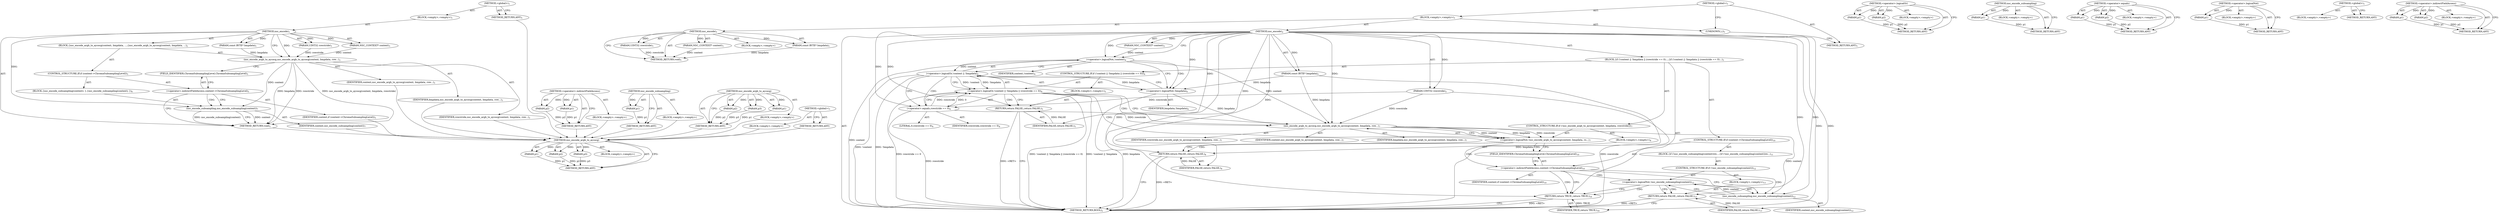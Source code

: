digraph "&lt;operator&gt;.indirectFieldAccess" {
vulnerable_6 [label=<(METHOD,&lt;global&gt;)<SUB>1</SUB>>];
vulnerable_7 [label=<(BLOCK,&lt;empty&gt;,&lt;empty&gt;)<SUB>1</SUB>>];
vulnerable_8 [label=<(METHOD,nsc_encode)<SUB>1</SUB>>];
vulnerable_9 [label=<(PARAM,NSC_CONTEXT* context)<SUB>1</SUB>>];
vulnerable_10 [label=<(PARAM,const BYTE* bmpdata)<SUB>1</SUB>>];
vulnerable_11 [label=<(PARAM,UINT32 rowstride)<SUB>1</SUB>>];
vulnerable_12 [label=<(BLOCK,{
	nsc_encode_argb_to_aycocg(context, bmpdata, ...,{
	nsc_encode_argb_to_aycocg(context, bmpdata, ...)<SUB>2</SUB>>];
vulnerable_13 [label=<(nsc_encode_argb_to_aycocg,nsc_encode_argb_to_aycocg(context, bmpdata, row...)<SUB>3</SUB>>];
vulnerable_14 [label=<(IDENTIFIER,context,nsc_encode_argb_to_aycocg(context, bmpdata, row...)<SUB>3</SUB>>];
vulnerable_15 [label=<(IDENTIFIER,bmpdata,nsc_encode_argb_to_aycocg(context, bmpdata, row...)<SUB>3</SUB>>];
vulnerable_16 [label=<(IDENTIFIER,rowstride,nsc_encode_argb_to_aycocg(context, bmpdata, row...)<SUB>3</SUB>>];
vulnerable_17 [label=<(CONTROL_STRUCTURE,IF,if (context-&gt;ChromaSubsamplingLevel))<SUB>5</SUB>>];
vulnerable_18 [label=<(&lt;operator&gt;.indirectFieldAccess,context-&gt;ChromaSubsamplingLevel)<SUB>5</SUB>>];
vulnerable_19 [label=<(IDENTIFIER,context,if (context-&gt;ChromaSubsamplingLevel))<SUB>5</SUB>>];
vulnerable_20 [label=<(FIELD_IDENTIFIER,ChromaSubsamplingLevel,ChromaSubsamplingLevel)<SUB>5</SUB>>];
vulnerable_21 [label=<(BLOCK,{
		nsc_encode_subsampling(context);
 	},{
		nsc_encode_subsampling(context);
 	})<SUB>6</SUB>>];
vulnerable_22 [label=<(nsc_encode_subsampling,nsc_encode_subsampling(context))<SUB>7</SUB>>];
vulnerable_23 [label=<(IDENTIFIER,context,nsc_encode_subsampling(context))<SUB>7</SUB>>];
vulnerable_24 [label=<(METHOD_RETURN,void)<SUB>1</SUB>>];
vulnerable_26 [label=<(METHOD_RETURN,ANY)<SUB>1</SUB>>];
vulnerable_51 [label=<(METHOD,&lt;operator&gt;.indirectFieldAccess)>];
vulnerable_52 [label=<(PARAM,p1)>];
vulnerable_53 [label=<(PARAM,p2)>];
vulnerable_54 [label=<(BLOCK,&lt;empty&gt;,&lt;empty&gt;)>];
vulnerable_55 [label=<(METHOD_RETURN,ANY)>];
vulnerable_56 [label=<(METHOD,nsc_encode_subsampling)>];
vulnerable_57 [label=<(PARAM,p1)>];
vulnerable_58 [label=<(BLOCK,&lt;empty&gt;,&lt;empty&gt;)>];
vulnerable_59 [label=<(METHOD_RETURN,ANY)>];
vulnerable_45 [label=<(METHOD,nsc_encode_argb_to_aycocg)>];
vulnerable_46 [label=<(PARAM,p1)>];
vulnerable_47 [label=<(PARAM,p2)>];
vulnerable_48 [label=<(PARAM,p3)>];
vulnerable_49 [label=<(BLOCK,&lt;empty&gt;,&lt;empty&gt;)>];
vulnerable_50 [label=<(METHOD_RETURN,ANY)>];
vulnerable_39 [label=<(METHOD,&lt;global&gt;)<SUB>1</SUB>>];
vulnerable_40 [label=<(BLOCK,&lt;empty&gt;,&lt;empty&gt;)>];
vulnerable_41 [label=<(METHOD_RETURN,ANY)>];
fixed_96 [label=<(METHOD,nsc_encode_argb_to_aycocg)>];
fixed_97 [label=<(PARAM,p1)>];
fixed_98 [label=<(PARAM,p2)>];
fixed_99 [label=<(PARAM,p3)>];
fixed_100 [label=<(BLOCK,&lt;empty&gt;,&lt;empty&gt;)>];
fixed_101 [label=<(METHOD_RETURN,ANY)>];
fixed_6 [label=<(METHOD,&lt;global&gt;)<SUB>1</SUB>>];
fixed_7 [label=<(BLOCK,&lt;empty&gt;,&lt;empty&gt;)<SUB>1</SUB>>];
fixed_8 [label=<(METHOD,nsc_encode)<SUB>1</SUB>>];
fixed_9 [label=<(PARAM,NSC_CONTEXT* context)<SUB>1</SUB>>];
fixed_10 [label=<(PARAM,const BYTE* bmpdata)<SUB>1</SUB>>];
fixed_11 [label=<(PARAM,UINT32 rowstride)<SUB>1</SUB>>];
fixed_12 [label=<(BLOCK,&lt;empty&gt;,&lt;empty&gt;)>];
fixed_13 [label=<(METHOD_RETURN,void)<SUB>1</SUB>>];
fixed_15 [label=<(UNKNOWN,),))<SUB>1</SUB>>];
fixed_16 [label=<(METHOD,nsc_encode)<SUB>2</SUB>>];
fixed_17 [label=<(PARAM,NSC_CONTEXT* context)<SUB>2</SUB>>];
fixed_18 [label=<(PARAM,const BYTE* bmpdata)<SUB>2</SUB>>];
fixed_19 [label=<(PARAM,UINT32 rowstride)<SUB>2</SUB>>];
fixed_20 [label=<(BLOCK,{
	if (!context || !bmpdata || (rowstride == 0)...,{
	if (!context || !bmpdata || (rowstride == 0)...)<SUB>3</SUB>>];
fixed_21 [label=<(CONTROL_STRUCTURE,IF,if (!context || !bmpdata || (rowstride == 0)))<SUB>4</SUB>>];
fixed_22 [label=<(&lt;operator&gt;.logicalOr,!context || !bmpdata || (rowstride == 0))<SUB>4</SUB>>];
fixed_23 [label=<(&lt;operator&gt;.logicalOr,!context || !bmpdata)<SUB>4</SUB>>];
fixed_24 [label=<(&lt;operator&gt;.logicalNot,!context)<SUB>4</SUB>>];
fixed_25 [label=<(IDENTIFIER,context,!context)<SUB>4</SUB>>];
fixed_26 [label=<(&lt;operator&gt;.logicalNot,!bmpdata)<SUB>4</SUB>>];
fixed_27 [label=<(IDENTIFIER,bmpdata,!bmpdata)<SUB>4</SUB>>];
fixed_28 [label=<(&lt;operator&gt;.equals,rowstride == 0)<SUB>4</SUB>>];
fixed_29 [label=<(IDENTIFIER,rowstride,rowstride == 0)<SUB>4</SUB>>];
fixed_30 [label=<(LITERAL,0,rowstride == 0)<SUB>4</SUB>>];
fixed_31 [label=<(BLOCK,&lt;empty&gt;,&lt;empty&gt;)<SUB>5</SUB>>];
fixed_32 [label=<(RETURN,return FALSE;,return FALSE;)<SUB>5</SUB>>];
fixed_33 [label=<(IDENTIFIER,FALSE,return FALSE;)<SUB>5</SUB>>];
fixed_34 [label=<(CONTROL_STRUCTURE,IF,if (!nsc_encode_argb_to_aycocg(context, bmpdata, rowstride)))<SUB>7</SUB>>];
fixed_35 [label=<(&lt;operator&gt;.logicalNot,!nsc_encode_argb_to_aycocg(context, bmpdata, ro...)<SUB>7</SUB>>];
fixed_36 [label=<(nsc_encode_argb_to_aycocg,nsc_encode_argb_to_aycocg(context, bmpdata, row...)<SUB>7</SUB>>];
fixed_37 [label=<(IDENTIFIER,context,nsc_encode_argb_to_aycocg(context, bmpdata, row...)<SUB>7</SUB>>];
fixed_38 [label=<(IDENTIFIER,bmpdata,nsc_encode_argb_to_aycocg(context, bmpdata, row...)<SUB>7</SUB>>];
fixed_39 [label=<(IDENTIFIER,rowstride,nsc_encode_argb_to_aycocg(context, bmpdata, row...)<SUB>7</SUB>>];
fixed_40 [label=<(BLOCK,&lt;empty&gt;,&lt;empty&gt;)<SUB>8</SUB>>];
fixed_41 [label=<(RETURN,return FALSE;,return FALSE;)<SUB>8</SUB>>];
fixed_42 [label=<(IDENTIFIER,FALSE,return FALSE;)<SUB>8</SUB>>];
fixed_43 [label=<(CONTROL_STRUCTURE,IF,if (context-&gt;ChromaSubsamplingLevel))<SUB>10</SUB>>];
fixed_44 [label=<(&lt;operator&gt;.indirectFieldAccess,context-&gt;ChromaSubsamplingLevel)<SUB>10</SUB>>];
fixed_45 [label=<(IDENTIFIER,context,if (context-&gt;ChromaSubsamplingLevel))<SUB>10</SUB>>];
fixed_46 [label=<(FIELD_IDENTIFIER,ChromaSubsamplingLevel,ChromaSubsamplingLevel)<SUB>10</SUB>>];
fixed_47 [label=<(BLOCK,{
		if (!nsc_encode_subsampling(context))
			re...,{
		if (!nsc_encode_subsampling(context))
			re...)<SUB>11</SUB>>];
fixed_48 [label=<(CONTROL_STRUCTURE,IF,if (!nsc_encode_subsampling(context)))<SUB>12</SUB>>];
fixed_49 [label=<(&lt;operator&gt;.logicalNot,!nsc_encode_subsampling(context))<SUB>12</SUB>>];
fixed_50 [label=<(nsc_encode_subsampling,nsc_encode_subsampling(context))<SUB>12</SUB>>];
fixed_51 [label=<(IDENTIFIER,context,nsc_encode_subsampling(context))<SUB>12</SUB>>];
fixed_52 [label=<(BLOCK,&lt;empty&gt;,&lt;empty&gt;)<SUB>13</SUB>>];
fixed_53 [label=<(RETURN,return FALSE;,return FALSE;)<SUB>13</SUB>>];
fixed_54 [label=<(IDENTIFIER,FALSE,return FALSE;)<SUB>13</SUB>>];
fixed_55 [label=<(RETURN,return TRUE;,return TRUE;)<SUB>16</SUB>>];
fixed_56 [label=<(IDENTIFIER,TRUE,return TRUE;)<SUB>16</SUB>>];
fixed_57 [label=<(METHOD_RETURN,BOOL)<SUB>2</SUB>>];
fixed_59 [label=<(METHOD_RETURN,ANY)<SUB>1</SUB>>];
fixed_82 [label=<(METHOD,&lt;operator&gt;.logicalOr)>];
fixed_83 [label=<(PARAM,p1)>];
fixed_84 [label=<(PARAM,p2)>];
fixed_85 [label=<(BLOCK,&lt;empty&gt;,&lt;empty&gt;)>];
fixed_86 [label=<(METHOD_RETURN,ANY)>];
fixed_107 [label=<(METHOD,nsc_encode_subsampling)>];
fixed_108 [label=<(PARAM,p1)>];
fixed_109 [label=<(BLOCK,&lt;empty&gt;,&lt;empty&gt;)>];
fixed_110 [label=<(METHOD_RETURN,ANY)>];
fixed_91 [label=<(METHOD,&lt;operator&gt;.equals)>];
fixed_92 [label=<(PARAM,p1)>];
fixed_93 [label=<(PARAM,p2)>];
fixed_94 [label=<(BLOCK,&lt;empty&gt;,&lt;empty&gt;)>];
fixed_95 [label=<(METHOD_RETURN,ANY)>];
fixed_87 [label=<(METHOD,&lt;operator&gt;.logicalNot)>];
fixed_88 [label=<(PARAM,p1)>];
fixed_89 [label=<(BLOCK,&lt;empty&gt;,&lt;empty&gt;)>];
fixed_90 [label=<(METHOD_RETURN,ANY)>];
fixed_76 [label=<(METHOD,&lt;global&gt;)<SUB>1</SUB>>];
fixed_77 [label=<(BLOCK,&lt;empty&gt;,&lt;empty&gt;)>];
fixed_78 [label=<(METHOD_RETURN,ANY)>];
fixed_102 [label=<(METHOD,&lt;operator&gt;.indirectFieldAccess)>];
fixed_103 [label=<(PARAM,p1)>];
fixed_104 [label=<(PARAM,p2)>];
fixed_105 [label=<(BLOCK,&lt;empty&gt;,&lt;empty&gt;)>];
fixed_106 [label=<(METHOD_RETURN,ANY)>];
vulnerable_6 -> vulnerable_7  [key=0, label="AST: "];
vulnerable_6 -> vulnerable_26  [key=0, label="AST: "];
vulnerable_6 -> vulnerable_26  [key=1, label="CFG: "];
vulnerable_7 -> vulnerable_8  [key=0, label="AST: "];
vulnerable_8 -> vulnerable_9  [key=0, label="AST: "];
vulnerable_8 -> vulnerable_9  [key=1, label="DDG: "];
vulnerable_8 -> vulnerable_10  [key=0, label="AST: "];
vulnerable_8 -> vulnerable_10  [key=1, label="DDG: "];
vulnerable_8 -> vulnerable_11  [key=0, label="AST: "];
vulnerable_8 -> vulnerable_11  [key=1, label="DDG: "];
vulnerable_8 -> vulnerable_12  [key=0, label="AST: "];
vulnerable_8 -> vulnerable_24  [key=0, label="AST: "];
vulnerable_8 -> vulnerable_13  [key=0, label="CFG: "];
vulnerable_8 -> vulnerable_13  [key=1, label="DDG: "];
vulnerable_8 -> vulnerable_22  [key=0, label="DDG: "];
vulnerable_9 -> vulnerable_13  [key=0, label="DDG: context"];
vulnerable_10 -> vulnerable_13  [key=0, label="DDG: bmpdata"];
vulnerable_11 -> vulnerable_13  [key=0, label="DDG: rowstride"];
vulnerable_12 -> vulnerable_13  [key=0, label="AST: "];
vulnerable_12 -> vulnerable_17  [key=0, label="AST: "];
vulnerable_13 -> vulnerable_14  [key=0, label="AST: "];
vulnerable_13 -> vulnerable_15  [key=0, label="AST: "];
vulnerable_13 -> vulnerable_16  [key=0, label="AST: "];
vulnerable_13 -> vulnerable_20  [key=0, label="CFG: "];
vulnerable_13 -> vulnerable_24  [key=0, label="DDG: bmpdata"];
vulnerable_13 -> vulnerable_24  [key=1, label="DDG: rowstride"];
vulnerable_13 -> vulnerable_24  [key=2, label="DDG: nsc_encode_argb_to_aycocg(context, bmpdata, rowstride)"];
vulnerable_13 -> vulnerable_22  [key=0, label="DDG: context"];
vulnerable_14 -> fixed_96  [key=0];
vulnerable_15 -> fixed_96  [key=0];
vulnerable_16 -> fixed_96  [key=0];
vulnerable_17 -> vulnerable_18  [key=0, label="AST: "];
vulnerable_17 -> vulnerable_21  [key=0, label="AST: "];
vulnerable_18 -> vulnerable_19  [key=0, label="AST: "];
vulnerable_18 -> vulnerable_20  [key=0, label="AST: "];
vulnerable_18 -> vulnerable_24  [key=0, label="CFG: "];
vulnerable_18 -> vulnerable_22  [key=0, label="CFG: "];
vulnerable_18 -> vulnerable_22  [key=1, label="CDG: "];
vulnerable_19 -> fixed_96  [key=0];
vulnerable_20 -> vulnerable_18  [key=0, label="CFG: "];
vulnerable_21 -> vulnerable_22  [key=0, label="AST: "];
vulnerable_22 -> vulnerable_23  [key=0, label="AST: "];
vulnerable_22 -> vulnerable_24  [key=0, label="CFG: "];
vulnerable_22 -> vulnerable_24  [key=1, label="DDG: context"];
vulnerable_22 -> vulnerable_24  [key=2, label="DDG: nsc_encode_subsampling(context)"];
vulnerable_23 -> fixed_96  [key=0];
vulnerable_24 -> fixed_96  [key=0];
vulnerable_26 -> fixed_96  [key=0];
vulnerable_51 -> vulnerable_52  [key=0, label="AST: "];
vulnerable_51 -> vulnerable_52  [key=1, label="DDG: "];
vulnerable_51 -> vulnerable_54  [key=0, label="AST: "];
vulnerable_51 -> vulnerable_53  [key=0, label="AST: "];
vulnerable_51 -> vulnerable_53  [key=1, label="DDG: "];
vulnerable_51 -> vulnerable_55  [key=0, label="AST: "];
vulnerable_51 -> vulnerable_55  [key=1, label="CFG: "];
vulnerable_52 -> vulnerable_55  [key=0, label="DDG: p1"];
vulnerable_53 -> vulnerable_55  [key=0, label="DDG: p2"];
vulnerable_54 -> fixed_96  [key=0];
vulnerable_55 -> fixed_96  [key=0];
vulnerable_56 -> vulnerable_57  [key=0, label="AST: "];
vulnerable_56 -> vulnerable_57  [key=1, label="DDG: "];
vulnerable_56 -> vulnerable_58  [key=0, label="AST: "];
vulnerable_56 -> vulnerable_59  [key=0, label="AST: "];
vulnerable_56 -> vulnerable_59  [key=1, label="CFG: "];
vulnerable_57 -> vulnerable_59  [key=0, label="DDG: p1"];
vulnerable_58 -> fixed_96  [key=0];
vulnerable_59 -> fixed_96  [key=0];
vulnerable_45 -> vulnerable_46  [key=0, label="AST: "];
vulnerable_45 -> vulnerable_46  [key=1, label="DDG: "];
vulnerable_45 -> vulnerable_49  [key=0, label="AST: "];
vulnerable_45 -> vulnerable_47  [key=0, label="AST: "];
vulnerable_45 -> vulnerable_47  [key=1, label="DDG: "];
vulnerable_45 -> vulnerable_50  [key=0, label="AST: "];
vulnerable_45 -> vulnerable_50  [key=1, label="CFG: "];
vulnerable_45 -> vulnerable_48  [key=0, label="AST: "];
vulnerable_45 -> vulnerable_48  [key=1, label="DDG: "];
vulnerable_46 -> vulnerable_50  [key=0, label="DDG: p1"];
vulnerable_47 -> vulnerable_50  [key=0, label="DDG: p2"];
vulnerable_48 -> vulnerable_50  [key=0, label="DDG: p3"];
vulnerable_49 -> fixed_96  [key=0];
vulnerable_50 -> fixed_96  [key=0];
vulnerable_39 -> vulnerable_40  [key=0, label="AST: "];
vulnerable_39 -> vulnerable_41  [key=0, label="AST: "];
vulnerable_39 -> vulnerable_41  [key=1, label="CFG: "];
vulnerable_40 -> fixed_96  [key=0];
vulnerable_41 -> fixed_96  [key=0];
fixed_96 -> fixed_97  [key=0, label="AST: "];
fixed_96 -> fixed_97  [key=1, label="DDG: "];
fixed_96 -> fixed_100  [key=0, label="AST: "];
fixed_96 -> fixed_98  [key=0, label="AST: "];
fixed_96 -> fixed_98  [key=1, label="DDG: "];
fixed_96 -> fixed_101  [key=0, label="AST: "];
fixed_96 -> fixed_101  [key=1, label="CFG: "];
fixed_96 -> fixed_99  [key=0, label="AST: "];
fixed_96 -> fixed_99  [key=1, label="DDG: "];
fixed_97 -> fixed_101  [key=0, label="DDG: p1"];
fixed_98 -> fixed_101  [key=0, label="DDG: p2"];
fixed_99 -> fixed_101  [key=0, label="DDG: p3"];
fixed_6 -> fixed_7  [key=0, label="AST: "];
fixed_6 -> fixed_59  [key=0, label="AST: "];
fixed_6 -> fixed_15  [key=0, label="CFG: "];
fixed_7 -> fixed_8  [key=0, label="AST: "];
fixed_7 -> fixed_15  [key=0, label="AST: "];
fixed_7 -> fixed_16  [key=0, label="AST: "];
fixed_8 -> fixed_9  [key=0, label="AST: "];
fixed_8 -> fixed_9  [key=1, label="DDG: "];
fixed_8 -> fixed_10  [key=0, label="AST: "];
fixed_8 -> fixed_10  [key=1, label="DDG: "];
fixed_8 -> fixed_11  [key=0, label="AST: "];
fixed_8 -> fixed_11  [key=1, label="DDG: "];
fixed_8 -> fixed_12  [key=0, label="AST: "];
fixed_8 -> fixed_13  [key=0, label="AST: "];
fixed_8 -> fixed_13  [key=1, label="CFG: "];
fixed_9 -> fixed_13  [key=0, label="DDG: context"];
fixed_10 -> fixed_13  [key=0, label="DDG: bmpdata"];
fixed_11 -> fixed_13  [key=0, label="DDG: rowstride"];
fixed_15 -> fixed_59  [key=0, label="CFG: "];
fixed_16 -> fixed_17  [key=0, label="AST: "];
fixed_16 -> fixed_17  [key=1, label="DDG: "];
fixed_16 -> fixed_18  [key=0, label="AST: "];
fixed_16 -> fixed_18  [key=1, label="DDG: "];
fixed_16 -> fixed_19  [key=0, label="AST: "];
fixed_16 -> fixed_19  [key=1, label="DDG: "];
fixed_16 -> fixed_20  [key=0, label="AST: "];
fixed_16 -> fixed_57  [key=0, label="AST: "];
fixed_16 -> fixed_24  [key=0, label="CFG: "];
fixed_16 -> fixed_24  [key=1, label="DDG: "];
fixed_16 -> fixed_55  [key=0, label="DDG: "];
fixed_16 -> fixed_56  [key=0, label="DDG: "];
fixed_16 -> fixed_32  [key=0, label="DDG: "];
fixed_16 -> fixed_41  [key=0, label="DDG: "];
fixed_16 -> fixed_28  [key=0, label="DDG: "];
fixed_16 -> fixed_33  [key=0, label="DDG: "];
fixed_16 -> fixed_36  [key=0, label="DDG: "];
fixed_16 -> fixed_42  [key=0, label="DDG: "];
fixed_16 -> fixed_26  [key=0, label="DDG: "];
fixed_16 -> fixed_53  [key=0, label="DDG: "];
fixed_16 -> fixed_50  [key=0, label="DDG: "];
fixed_16 -> fixed_54  [key=0, label="DDG: "];
fixed_17 -> fixed_24  [key=0, label="DDG: context"];
fixed_18 -> fixed_57  [key=0, label="DDG: bmpdata"];
fixed_18 -> fixed_36  [key=0, label="DDG: bmpdata"];
fixed_18 -> fixed_26  [key=0, label="DDG: bmpdata"];
fixed_19 -> fixed_57  [key=0, label="DDG: rowstride"];
fixed_19 -> fixed_28  [key=0, label="DDG: rowstride"];
fixed_19 -> fixed_36  [key=0, label="DDG: rowstride"];
fixed_20 -> fixed_21  [key=0, label="AST: "];
fixed_20 -> fixed_34  [key=0, label="AST: "];
fixed_20 -> fixed_43  [key=0, label="AST: "];
fixed_20 -> fixed_55  [key=0, label="AST: "];
fixed_21 -> fixed_22  [key=0, label="AST: "];
fixed_21 -> fixed_31  [key=0, label="AST: "];
fixed_22 -> fixed_23  [key=0, label="AST: "];
fixed_22 -> fixed_28  [key=0, label="AST: "];
fixed_22 -> fixed_32  [key=0, label="CFG: "];
fixed_22 -> fixed_32  [key=1, label="CDG: "];
fixed_22 -> fixed_36  [key=0, label="CFG: "];
fixed_22 -> fixed_36  [key=1, label="CDG: "];
fixed_22 -> fixed_57  [key=0, label="DDG: !context || !bmpdata"];
fixed_22 -> fixed_57  [key=1, label="DDG: rowstride == 0"];
fixed_22 -> fixed_57  [key=2, label="DDG: !context || !bmpdata || (rowstride == 0)"];
fixed_22 -> fixed_35  [key=0, label="CDG: "];
fixed_23 -> fixed_24  [key=0, label="AST: "];
fixed_23 -> fixed_26  [key=0, label="AST: "];
fixed_23 -> fixed_22  [key=0, label="CFG: "];
fixed_23 -> fixed_22  [key=1, label="DDG: !context"];
fixed_23 -> fixed_22  [key=2, label="DDG: !bmpdata"];
fixed_23 -> fixed_28  [key=0, label="CFG: "];
fixed_23 -> fixed_28  [key=1, label="CDG: "];
fixed_23 -> fixed_57  [key=0, label="DDG: !context"];
fixed_23 -> fixed_57  [key=1, label="DDG: !bmpdata"];
fixed_24 -> fixed_25  [key=0, label="AST: "];
fixed_24 -> fixed_23  [key=0, label="CFG: "];
fixed_24 -> fixed_23  [key=1, label="DDG: context"];
fixed_24 -> fixed_26  [key=0, label="CFG: "];
fixed_24 -> fixed_26  [key=1, label="CDG: "];
fixed_24 -> fixed_57  [key=0, label="DDG: context"];
fixed_24 -> fixed_36  [key=0, label="DDG: context"];
fixed_26 -> fixed_27  [key=0, label="AST: "];
fixed_26 -> fixed_23  [key=0, label="CFG: "];
fixed_26 -> fixed_23  [key=1, label="DDG: bmpdata"];
fixed_26 -> fixed_57  [key=0, label="DDG: bmpdata"];
fixed_26 -> fixed_36  [key=0, label="DDG: bmpdata"];
fixed_28 -> fixed_29  [key=0, label="AST: "];
fixed_28 -> fixed_30  [key=0, label="AST: "];
fixed_28 -> fixed_22  [key=0, label="CFG: "];
fixed_28 -> fixed_22  [key=1, label="DDG: rowstride"];
fixed_28 -> fixed_22  [key=2, label="DDG: 0"];
fixed_28 -> fixed_57  [key=0, label="DDG: rowstride"];
fixed_28 -> fixed_36  [key=0, label="DDG: rowstride"];
fixed_31 -> fixed_32  [key=0, label="AST: "];
fixed_32 -> fixed_33  [key=0, label="AST: "];
fixed_32 -> fixed_57  [key=0, label="CFG: "];
fixed_32 -> fixed_57  [key=1, label="DDG: &lt;RET&gt;"];
fixed_33 -> fixed_32  [key=0, label="DDG: FALSE"];
fixed_34 -> fixed_35  [key=0, label="AST: "];
fixed_34 -> fixed_40  [key=0, label="AST: "];
fixed_35 -> fixed_36  [key=0, label="AST: "];
fixed_35 -> fixed_41  [key=0, label="CFG: "];
fixed_35 -> fixed_41  [key=1, label="CDG: "];
fixed_35 -> fixed_46  [key=0, label="CFG: "];
fixed_35 -> fixed_46  [key=1, label="CDG: "];
fixed_35 -> fixed_44  [key=0, label="CDG: "];
fixed_36 -> fixed_37  [key=0, label="AST: "];
fixed_36 -> fixed_38  [key=0, label="AST: "];
fixed_36 -> fixed_39  [key=0, label="AST: "];
fixed_36 -> fixed_35  [key=0, label="CFG: "];
fixed_36 -> fixed_35  [key=1, label="DDG: context"];
fixed_36 -> fixed_35  [key=2, label="DDG: bmpdata"];
fixed_36 -> fixed_35  [key=3, label="DDG: rowstride"];
fixed_36 -> fixed_50  [key=0, label="DDG: context"];
fixed_40 -> fixed_41  [key=0, label="AST: "];
fixed_41 -> fixed_42  [key=0, label="AST: "];
fixed_41 -> fixed_57  [key=0, label="CFG: "];
fixed_41 -> fixed_57  [key=1, label="DDG: &lt;RET&gt;"];
fixed_42 -> fixed_41  [key=0, label="DDG: FALSE"];
fixed_43 -> fixed_44  [key=0, label="AST: "];
fixed_43 -> fixed_47  [key=0, label="AST: "];
fixed_44 -> fixed_45  [key=0, label="AST: "];
fixed_44 -> fixed_46  [key=0, label="AST: "];
fixed_44 -> fixed_50  [key=0, label="CFG: "];
fixed_44 -> fixed_50  [key=1, label="CDG: "];
fixed_44 -> fixed_55  [key=0, label="CFG: "];
fixed_44 -> fixed_55  [key=1, label="CDG: "];
fixed_44 -> fixed_49  [key=0, label="CDG: "];
fixed_46 -> fixed_44  [key=0, label="CFG: "];
fixed_47 -> fixed_48  [key=0, label="AST: "];
fixed_48 -> fixed_49  [key=0, label="AST: "];
fixed_48 -> fixed_52  [key=0, label="AST: "];
fixed_49 -> fixed_50  [key=0, label="AST: "];
fixed_49 -> fixed_53  [key=0, label="CFG: "];
fixed_49 -> fixed_53  [key=1, label="CDG: "];
fixed_49 -> fixed_55  [key=0, label="CFG: "];
fixed_49 -> fixed_55  [key=1, label="CDG: "];
fixed_50 -> fixed_51  [key=0, label="AST: "];
fixed_50 -> fixed_49  [key=0, label="CFG: "];
fixed_50 -> fixed_49  [key=1, label="DDG: context"];
fixed_52 -> fixed_53  [key=0, label="AST: "];
fixed_53 -> fixed_54  [key=0, label="AST: "];
fixed_53 -> fixed_57  [key=0, label="CFG: "];
fixed_53 -> fixed_57  [key=1, label="DDG: &lt;RET&gt;"];
fixed_54 -> fixed_53  [key=0, label="DDG: FALSE"];
fixed_55 -> fixed_56  [key=0, label="AST: "];
fixed_55 -> fixed_57  [key=0, label="CFG: "];
fixed_55 -> fixed_57  [key=1, label="DDG: &lt;RET&gt;"];
fixed_56 -> fixed_55  [key=0, label="DDG: TRUE"];
fixed_82 -> fixed_83  [key=0, label="AST: "];
fixed_82 -> fixed_83  [key=1, label="DDG: "];
fixed_82 -> fixed_85  [key=0, label="AST: "];
fixed_82 -> fixed_84  [key=0, label="AST: "];
fixed_82 -> fixed_84  [key=1, label="DDG: "];
fixed_82 -> fixed_86  [key=0, label="AST: "];
fixed_82 -> fixed_86  [key=1, label="CFG: "];
fixed_83 -> fixed_86  [key=0, label="DDG: p1"];
fixed_84 -> fixed_86  [key=0, label="DDG: p2"];
fixed_107 -> fixed_108  [key=0, label="AST: "];
fixed_107 -> fixed_108  [key=1, label="DDG: "];
fixed_107 -> fixed_109  [key=0, label="AST: "];
fixed_107 -> fixed_110  [key=0, label="AST: "];
fixed_107 -> fixed_110  [key=1, label="CFG: "];
fixed_108 -> fixed_110  [key=0, label="DDG: p1"];
fixed_91 -> fixed_92  [key=0, label="AST: "];
fixed_91 -> fixed_92  [key=1, label="DDG: "];
fixed_91 -> fixed_94  [key=0, label="AST: "];
fixed_91 -> fixed_93  [key=0, label="AST: "];
fixed_91 -> fixed_93  [key=1, label="DDG: "];
fixed_91 -> fixed_95  [key=0, label="AST: "];
fixed_91 -> fixed_95  [key=1, label="CFG: "];
fixed_92 -> fixed_95  [key=0, label="DDG: p1"];
fixed_93 -> fixed_95  [key=0, label="DDG: p2"];
fixed_87 -> fixed_88  [key=0, label="AST: "];
fixed_87 -> fixed_88  [key=1, label="DDG: "];
fixed_87 -> fixed_89  [key=0, label="AST: "];
fixed_87 -> fixed_90  [key=0, label="AST: "];
fixed_87 -> fixed_90  [key=1, label="CFG: "];
fixed_88 -> fixed_90  [key=0, label="DDG: p1"];
fixed_76 -> fixed_77  [key=0, label="AST: "];
fixed_76 -> fixed_78  [key=0, label="AST: "];
fixed_76 -> fixed_78  [key=1, label="CFG: "];
fixed_102 -> fixed_103  [key=0, label="AST: "];
fixed_102 -> fixed_103  [key=1, label="DDG: "];
fixed_102 -> fixed_105  [key=0, label="AST: "];
fixed_102 -> fixed_104  [key=0, label="AST: "];
fixed_102 -> fixed_104  [key=1, label="DDG: "];
fixed_102 -> fixed_106  [key=0, label="AST: "];
fixed_102 -> fixed_106  [key=1, label="CFG: "];
fixed_103 -> fixed_106  [key=0, label="DDG: p1"];
fixed_104 -> fixed_106  [key=0, label="DDG: p2"];
}
